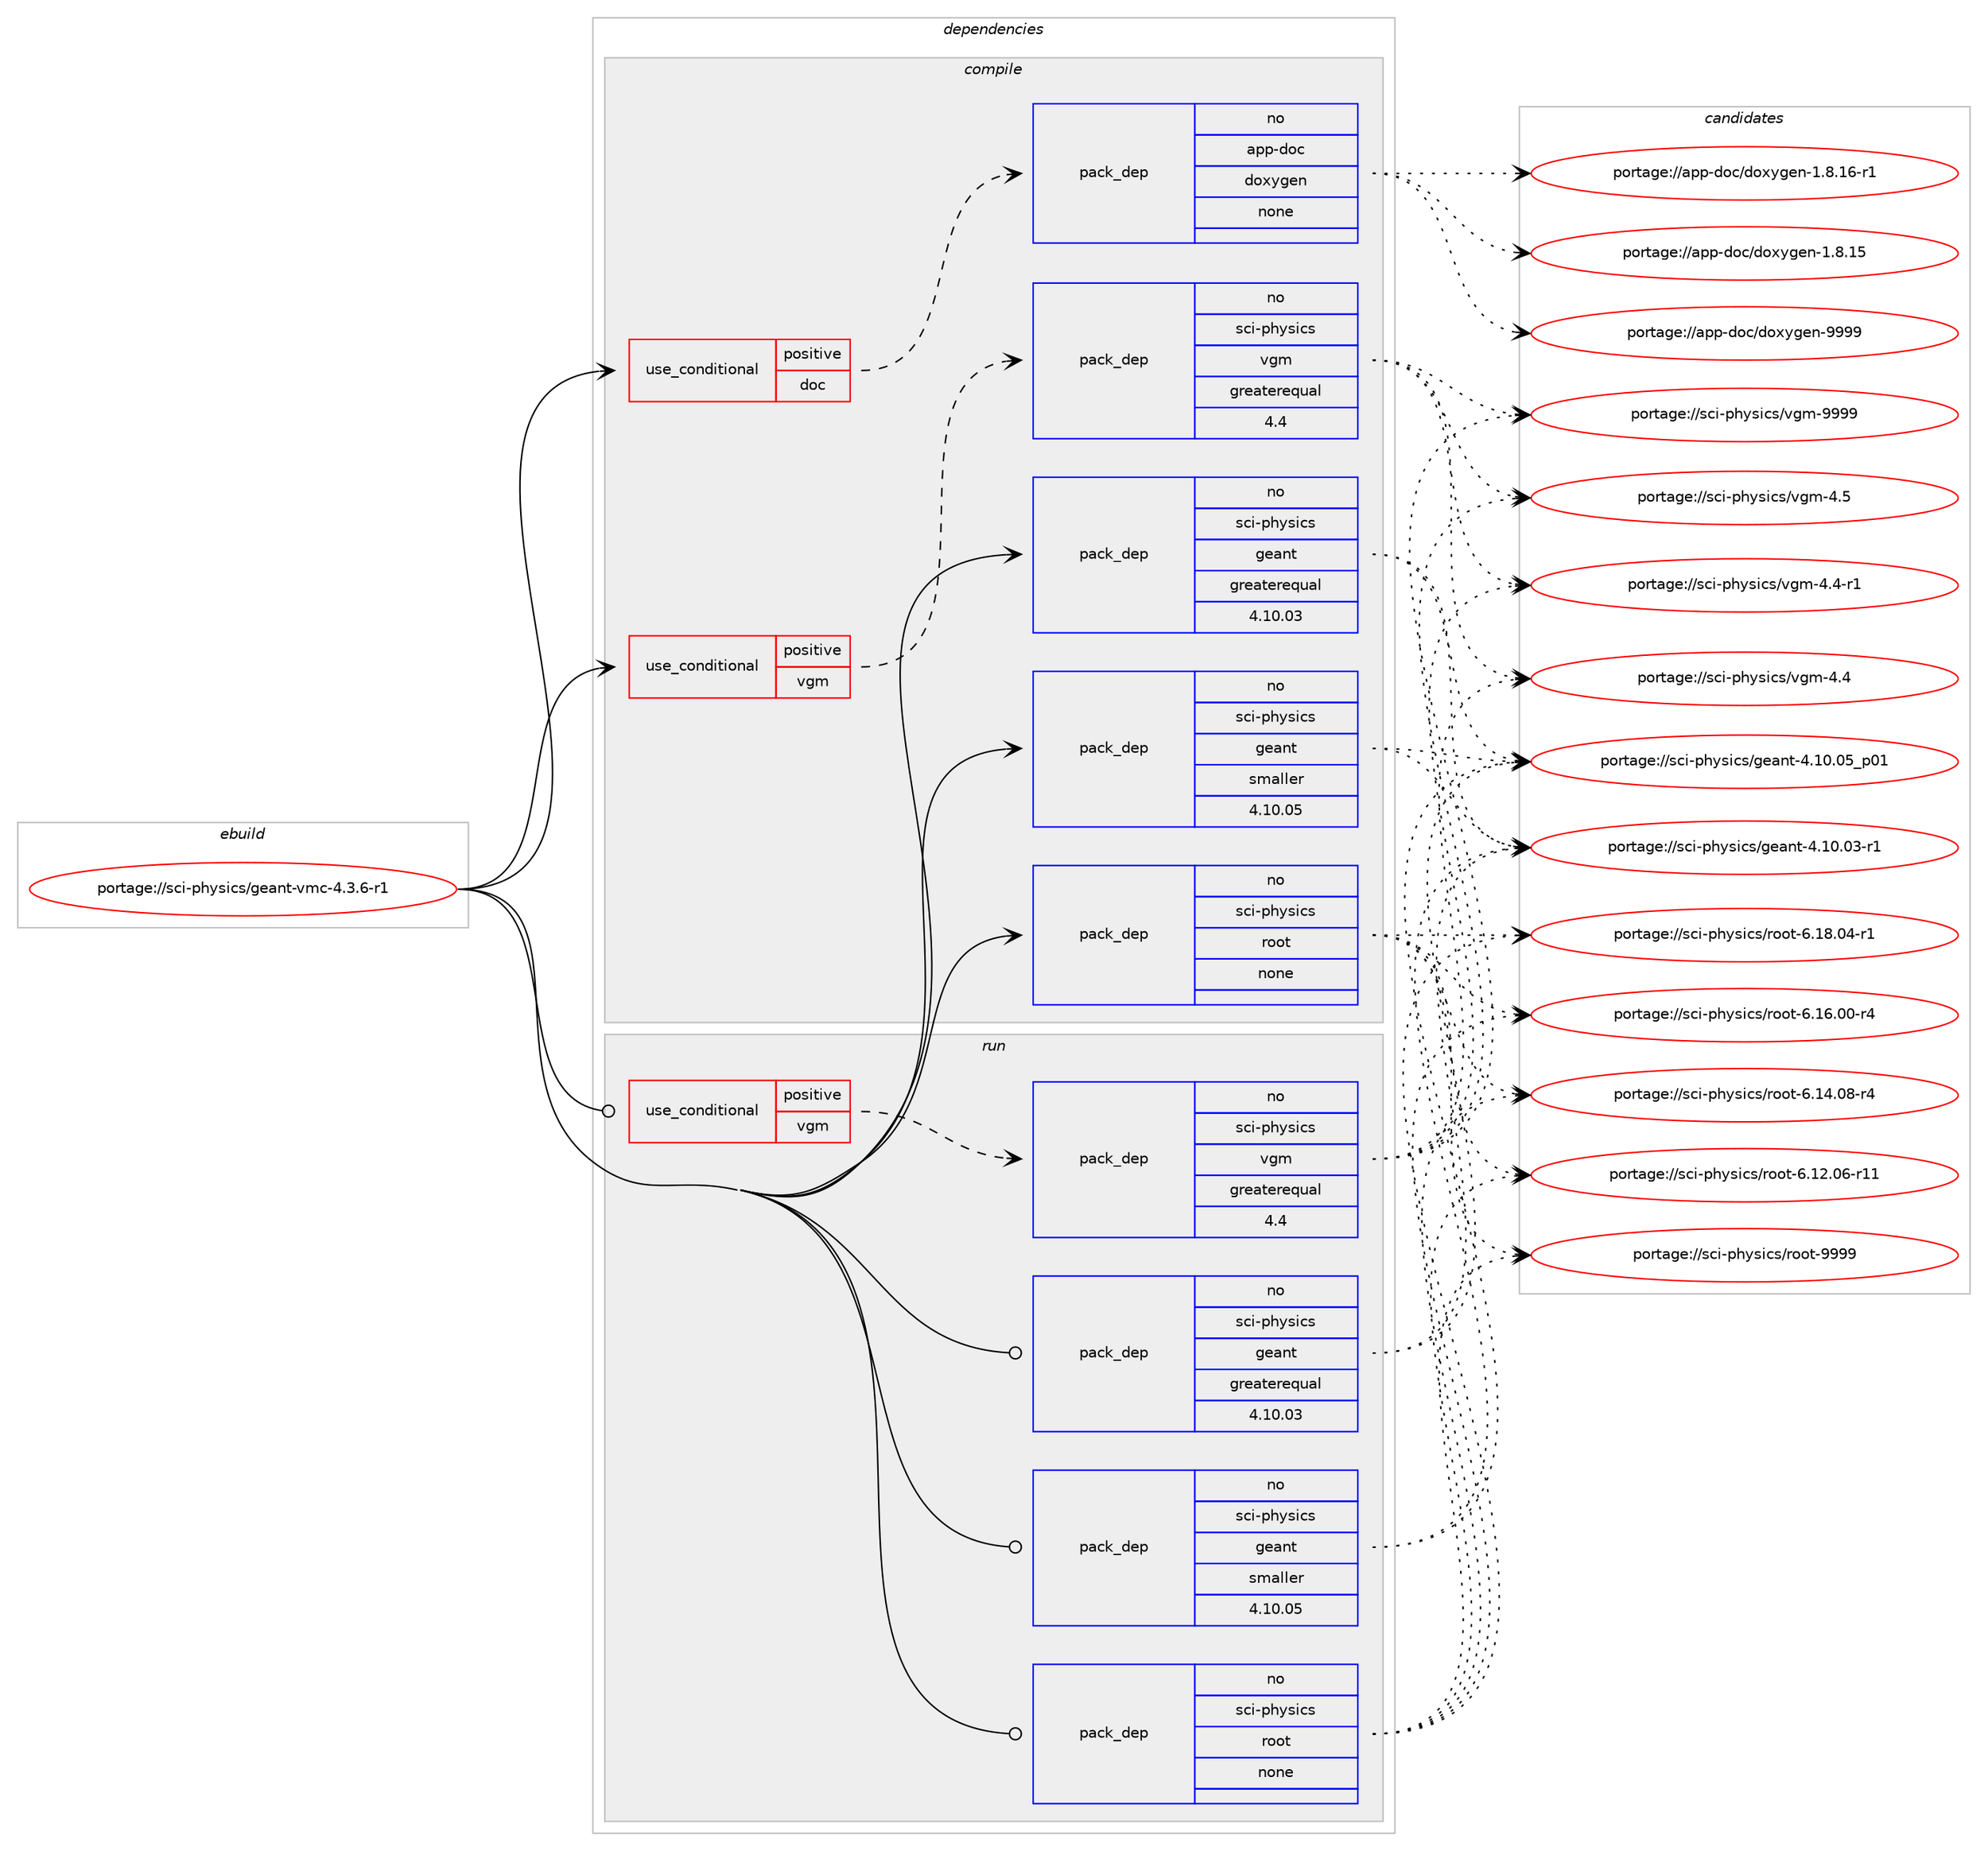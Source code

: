 digraph prolog {

# *************
# Graph options
# *************

newrank=true;
concentrate=true;
compound=true;
graph [rankdir=LR,fontname=Helvetica,fontsize=10,ranksep=1.5];#, ranksep=2.5, nodesep=0.2];
edge  [arrowhead=vee];
node  [fontname=Helvetica,fontsize=10];

# **********
# The ebuild
# **********

subgraph cluster_leftcol {
color=gray;
rank=same;
label=<<i>ebuild</i>>;
id [label="portage://sci-physics/geant-vmc-4.3.6-r1", color=red, width=4, href="../sci-physics/geant-vmc-4.3.6-r1.svg"];
}

# ****************
# The dependencies
# ****************

subgraph cluster_midcol {
color=gray;
label=<<i>dependencies</i>>;
subgraph cluster_compile {
fillcolor="#eeeeee";
style=filled;
label=<<i>compile</i>>;
subgraph cond10219 {
dependency49179 [label=<<TABLE BORDER="0" CELLBORDER="1" CELLSPACING="0" CELLPADDING="4"><TR><TD ROWSPAN="3" CELLPADDING="10">use_conditional</TD></TR><TR><TD>positive</TD></TR><TR><TD>doc</TD></TR></TABLE>>, shape=none, color=red];
subgraph pack37896 {
dependency49180 [label=<<TABLE BORDER="0" CELLBORDER="1" CELLSPACING="0" CELLPADDING="4" WIDTH="220"><TR><TD ROWSPAN="6" CELLPADDING="30">pack_dep</TD></TR><TR><TD WIDTH="110">no</TD></TR><TR><TD>app-doc</TD></TR><TR><TD>doxygen</TD></TR><TR><TD>none</TD></TR><TR><TD></TD></TR></TABLE>>, shape=none, color=blue];
}
dependency49179:e -> dependency49180:w [weight=20,style="dashed",arrowhead="vee"];
}
id:e -> dependency49179:w [weight=20,style="solid",arrowhead="vee"];
subgraph cond10220 {
dependency49181 [label=<<TABLE BORDER="0" CELLBORDER="1" CELLSPACING="0" CELLPADDING="4"><TR><TD ROWSPAN="3" CELLPADDING="10">use_conditional</TD></TR><TR><TD>positive</TD></TR><TR><TD>vgm</TD></TR></TABLE>>, shape=none, color=red];
subgraph pack37897 {
dependency49182 [label=<<TABLE BORDER="0" CELLBORDER="1" CELLSPACING="0" CELLPADDING="4" WIDTH="220"><TR><TD ROWSPAN="6" CELLPADDING="30">pack_dep</TD></TR><TR><TD WIDTH="110">no</TD></TR><TR><TD>sci-physics</TD></TR><TR><TD>vgm</TD></TR><TR><TD>greaterequal</TD></TR><TR><TD>4.4</TD></TR></TABLE>>, shape=none, color=blue];
}
dependency49181:e -> dependency49182:w [weight=20,style="dashed",arrowhead="vee"];
}
id:e -> dependency49181:w [weight=20,style="solid",arrowhead="vee"];
subgraph pack37898 {
dependency49183 [label=<<TABLE BORDER="0" CELLBORDER="1" CELLSPACING="0" CELLPADDING="4" WIDTH="220"><TR><TD ROWSPAN="6" CELLPADDING="30">pack_dep</TD></TR><TR><TD WIDTH="110">no</TD></TR><TR><TD>sci-physics</TD></TR><TR><TD>geant</TD></TR><TR><TD>greaterequal</TD></TR><TR><TD>4.10.03</TD></TR></TABLE>>, shape=none, color=blue];
}
id:e -> dependency49183:w [weight=20,style="solid",arrowhead="vee"];
subgraph pack37899 {
dependency49184 [label=<<TABLE BORDER="0" CELLBORDER="1" CELLSPACING="0" CELLPADDING="4" WIDTH="220"><TR><TD ROWSPAN="6" CELLPADDING="30">pack_dep</TD></TR><TR><TD WIDTH="110">no</TD></TR><TR><TD>sci-physics</TD></TR><TR><TD>geant</TD></TR><TR><TD>smaller</TD></TR><TR><TD>4.10.05</TD></TR></TABLE>>, shape=none, color=blue];
}
id:e -> dependency49184:w [weight=20,style="solid",arrowhead="vee"];
subgraph pack37900 {
dependency49185 [label=<<TABLE BORDER="0" CELLBORDER="1" CELLSPACING="0" CELLPADDING="4" WIDTH="220"><TR><TD ROWSPAN="6" CELLPADDING="30">pack_dep</TD></TR><TR><TD WIDTH="110">no</TD></TR><TR><TD>sci-physics</TD></TR><TR><TD>root</TD></TR><TR><TD>none</TD></TR><TR><TD></TD></TR></TABLE>>, shape=none, color=blue];
}
id:e -> dependency49185:w [weight=20,style="solid",arrowhead="vee"];
}
subgraph cluster_compileandrun {
fillcolor="#eeeeee";
style=filled;
label=<<i>compile and run</i>>;
}
subgraph cluster_run {
fillcolor="#eeeeee";
style=filled;
label=<<i>run</i>>;
subgraph cond10221 {
dependency49186 [label=<<TABLE BORDER="0" CELLBORDER="1" CELLSPACING="0" CELLPADDING="4"><TR><TD ROWSPAN="3" CELLPADDING="10">use_conditional</TD></TR><TR><TD>positive</TD></TR><TR><TD>vgm</TD></TR></TABLE>>, shape=none, color=red];
subgraph pack37901 {
dependency49187 [label=<<TABLE BORDER="0" CELLBORDER="1" CELLSPACING="0" CELLPADDING="4" WIDTH="220"><TR><TD ROWSPAN="6" CELLPADDING="30">pack_dep</TD></TR><TR><TD WIDTH="110">no</TD></TR><TR><TD>sci-physics</TD></TR><TR><TD>vgm</TD></TR><TR><TD>greaterequal</TD></TR><TR><TD>4.4</TD></TR></TABLE>>, shape=none, color=blue];
}
dependency49186:e -> dependency49187:w [weight=20,style="dashed",arrowhead="vee"];
}
id:e -> dependency49186:w [weight=20,style="solid",arrowhead="odot"];
subgraph pack37902 {
dependency49188 [label=<<TABLE BORDER="0" CELLBORDER="1" CELLSPACING="0" CELLPADDING="4" WIDTH="220"><TR><TD ROWSPAN="6" CELLPADDING="30">pack_dep</TD></TR><TR><TD WIDTH="110">no</TD></TR><TR><TD>sci-physics</TD></TR><TR><TD>geant</TD></TR><TR><TD>greaterequal</TD></TR><TR><TD>4.10.03</TD></TR></TABLE>>, shape=none, color=blue];
}
id:e -> dependency49188:w [weight=20,style="solid",arrowhead="odot"];
subgraph pack37903 {
dependency49189 [label=<<TABLE BORDER="0" CELLBORDER="1" CELLSPACING="0" CELLPADDING="4" WIDTH="220"><TR><TD ROWSPAN="6" CELLPADDING="30">pack_dep</TD></TR><TR><TD WIDTH="110">no</TD></TR><TR><TD>sci-physics</TD></TR><TR><TD>geant</TD></TR><TR><TD>smaller</TD></TR><TR><TD>4.10.05</TD></TR></TABLE>>, shape=none, color=blue];
}
id:e -> dependency49189:w [weight=20,style="solid",arrowhead="odot"];
subgraph pack37904 {
dependency49190 [label=<<TABLE BORDER="0" CELLBORDER="1" CELLSPACING="0" CELLPADDING="4" WIDTH="220"><TR><TD ROWSPAN="6" CELLPADDING="30">pack_dep</TD></TR><TR><TD WIDTH="110">no</TD></TR><TR><TD>sci-physics</TD></TR><TR><TD>root</TD></TR><TR><TD>none</TD></TR><TR><TD></TD></TR></TABLE>>, shape=none, color=blue];
}
id:e -> dependency49190:w [weight=20,style="solid",arrowhead="odot"];
}
}

# **************
# The candidates
# **************

subgraph cluster_choices {
rank=same;
color=gray;
label=<<i>candidates</i>>;

subgraph choice37896 {
color=black;
nodesep=1;
choice971121124510011199471001111201211031011104557575757 [label="portage://app-doc/doxygen-9999", color=red, width=4,href="../app-doc/doxygen-9999.svg"];
choice97112112451001119947100111120121103101110454946564649544511449 [label="portage://app-doc/doxygen-1.8.16-r1", color=red, width=4,href="../app-doc/doxygen-1.8.16-r1.svg"];
choice9711211245100111994710011112012110310111045494656464953 [label="portage://app-doc/doxygen-1.8.15", color=red, width=4,href="../app-doc/doxygen-1.8.15.svg"];
dependency49180:e -> choice971121124510011199471001111201211031011104557575757:w [style=dotted,weight="100"];
dependency49180:e -> choice97112112451001119947100111120121103101110454946564649544511449:w [style=dotted,weight="100"];
dependency49180:e -> choice9711211245100111994710011112012110310111045494656464953:w [style=dotted,weight="100"];
}
subgraph choice37897 {
color=black;
nodesep=1;
choice115991054511210412111510599115471181031094557575757 [label="portage://sci-physics/vgm-9999", color=red, width=4,href="../sci-physics/vgm-9999.svg"];
choice1159910545112104121115105991154711810310945524653 [label="portage://sci-physics/vgm-4.5", color=red, width=4,href="../sci-physics/vgm-4.5.svg"];
choice11599105451121041211151059911547118103109455246524511449 [label="portage://sci-physics/vgm-4.4-r1", color=red, width=4,href="../sci-physics/vgm-4.4-r1.svg"];
choice1159910545112104121115105991154711810310945524652 [label="portage://sci-physics/vgm-4.4", color=red, width=4,href="../sci-physics/vgm-4.4.svg"];
dependency49182:e -> choice115991054511210412111510599115471181031094557575757:w [style=dotted,weight="100"];
dependency49182:e -> choice1159910545112104121115105991154711810310945524653:w [style=dotted,weight="100"];
dependency49182:e -> choice11599105451121041211151059911547118103109455246524511449:w [style=dotted,weight="100"];
dependency49182:e -> choice1159910545112104121115105991154711810310945524652:w [style=dotted,weight="100"];
}
subgraph choice37898 {
color=black;
nodesep=1;
choice11599105451121041211151059911547103101971101164552464948464853951124849 [label="portage://sci-physics/geant-4.10.05_p01", color=red, width=4,href="../sci-physics/geant-4.10.05_p01.svg"];
choice115991054511210412111510599115471031019711011645524649484648514511449 [label="portage://sci-physics/geant-4.10.03-r1", color=red, width=4,href="../sci-physics/geant-4.10.03-r1.svg"];
dependency49183:e -> choice11599105451121041211151059911547103101971101164552464948464853951124849:w [style=dotted,weight="100"];
dependency49183:e -> choice115991054511210412111510599115471031019711011645524649484648514511449:w [style=dotted,weight="100"];
}
subgraph choice37899 {
color=black;
nodesep=1;
choice11599105451121041211151059911547103101971101164552464948464853951124849 [label="portage://sci-physics/geant-4.10.05_p01", color=red, width=4,href="../sci-physics/geant-4.10.05_p01.svg"];
choice115991054511210412111510599115471031019711011645524649484648514511449 [label="portage://sci-physics/geant-4.10.03-r1", color=red, width=4,href="../sci-physics/geant-4.10.03-r1.svg"];
dependency49184:e -> choice11599105451121041211151059911547103101971101164552464948464853951124849:w [style=dotted,weight="100"];
dependency49184:e -> choice115991054511210412111510599115471031019711011645524649484648514511449:w [style=dotted,weight="100"];
}
subgraph choice37900 {
color=black;
nodesep=1;
choice115991054511210412111510599115471141111111164557575757 [label="portage://sci-physics/root-9999", color=red, width=4,href="../sci-physics/root-9999.svg"];
choice1159910545112104121115105991154711411111111645544649564648524511449 [label="portage://sci-physics/root-6.18.04-r1", color=red, width=4,href="../sci-physics/root-6.18.04-r1.svg"];
choice1159910545112104121115105991154711411111111645544649544648484511452 [label="portage://sci-physics/root-6.16.00-r4", color=red, width=4,href="../sci-physics/root-6.16.00-r4.svg"];
choice1159910545112104121115105991154711411111111645544649524648564511452 [label="portage://sci-physics/root-6.14.08-r4", color=red, width=4,href="../sci-physics/root-6.14.08-r4.svg"];
choice115991054511210412111510599115471141111111164554464950464854451144949 [label="portage://sci-physics/root-6.12.06-r11", color=red, width=4,href="../sci-physics/root-6.12.06-r11.svg"];
dependency49185:e -> choice115991054511210412111510599115471141111111164557575757:w [style=dotted,weight="100"];
dependency49185:e -> choice1159910545112104121115105991154711411111111645544649564648524511449:w [style=dotted,weight="100"];
dependency49185:e -> choice1159910545112104121115105991154711411111111645544649544648484511452:w [style=dotted,weight="100"];
dependency49185:e -> choice1159910545112104121115105991154711411111111645544649524648564511452:w [style=dotted,weight="100"];
dependency49185:e -> choice115991054511210412111510599115471141111111164554464950464854451144949:w [style=dotted,weight="100"];
}
subgraph choice37901 {
color=black;
nodesep=1;
choice115991054511210412111510599115471181031094557575757 [label="portage://sci-physics/vgm-9999", color=red, width=4,href="../sci-physics/vgm-9999.svg"];
choice1159910545112104121115105991154711810310945524653 [label="portage://sci-physics/vgm-4.5", color=red, width=4,href="../sci-physics/vgm-4.5.svg"];
choice11599105451121041211151059911547118103109455246524511449 [label="portage://sci-physics/vgm-4.4-r1", color=red, width=4,href="../sci-physics/vgm-4.4-r1.svg"];
choice1159910545112104121115105991154711810310945524652 [label="portage://sci-physics/vgm-4.4", color=red, width=4,href="../sci-physics/vgm-4.4.svg"];
dependency49187:e -> choice115991054511210412111510599115471181031094557575757:w [style=dotted,weight="100"];
dependency49187:e -> choice1159910545112104121115105991154711810310945524653:w [style=dotted,weight="100"];
dependency49187:e -> choice11599105451121041211151059911547118103109455246524511449:w [style=dotted,weight="100"];
dependency49187:e -> choice1159910545112104121115105991154711810310945524652:w [style=dotted,weight="100"];
}
subgraph choice37902 {
color=black;
nodesep=1;
choice11599105451121041211151059911547103101971101164552464948464853951124849 [label="portage://sci-physics/geant-4.10.05_p01", color=red, width=4,href="../sci-physics/geant-4.10.05_p01.svg"];
choice115991054511210412111510599115471031019711011645524649484648514511449 [label="portage://sci-physics/geant-4.10.03-r1", color=red, width=4,href="../sci-physics/geant-4.10.03-r1.svg"];
dependency49188:e -> choice11599105451121041211151059911547103101971101164552464948464853951124849:w [style=dotted,weight="100"];
dependency49188:e -> choice115991054511210412111510599115471031019711011645524649484648514511449:w [style=dotted,weight="100"];
}
subgraph choice37903 {
color=black;
nodesep=1;
choice11599105451121041211151059911547103101971101164552464948464853951124849 [label="portage://sci-physics/geant-4.10.05_p01", color=red, width=4,href="../sci-physics/geant-4.10.05_p01.svg"];
choice115991054511210412111510599115471031019711011645524649484648514511449 [label="portage://sci-physics/geant-4.10.03-r1", color=red, width=4,href="../sci-physics/geant-4.10.03-r1.svg"];
dependency49189:e -> choice11599105451121041211151059911547103101971101164552464948464853951124849:w [style=dotted,weight="100"];
dependency49189:e -> choice115991054511210412111510599115471031019711011645524649484648514511449:w [style=dotted,weight="100"];
}
subgraph choice37904 {
color=black;
nodesep=1;
choice115991054511210412111510599115471141111111164557575757 [label="portage://sci-physics/root-9999", color=red, width=4,href="../sci-physics/root-9999.svg"];
choice1159910545112104121115105991154711411111111645544649564648524511449 [label="portage://sci-physics/root-6.18.04-r1", color=red, width=4,href="../sci-physics/root-6.18.04-r1.svg"];
choice1159910545112104121115105991154711411111111645544649544648484511452 [label="portage://sci-physics/root-6.16.00-r4", color=red, width=4,href="../sci-physics/root-6.16.00-r4.svg"];
choice1159910545112104121115105991154711411111111645544649524648564511452 [label="portage://sci-physics/root-6.14.08-r4", color=red, width=4,href="../sci-physics/root-6.14.08-r4.svg"];
choice115991054511210412111510599115471141111111164554464950464854451144949 [label="portage://sci-physics/root-6.12.06-r11", color=red, width=4,href="../sci-physics/root-6.12.06-r11.svg"];
dependency49190:e -> choice115991054511210412111510599115471141111111164557575757:w [style=dotted,weight="100"];
dependency49190:e -> choice1159910545112104121115105991154711411111111645544649564648524511449:w [style=dotted,weight="100"];
dependency49190:e -> choice1159910545112104121115105991154711411111111645544649544648484511452:w [style=dotted,weight="100"];
dependency49190:e -> choice1159910545112104121115105991154711411111111645544649524648564511452:w [style=dotted,weight="100"];
dependency49190:e -> choice115991054511210412111510599115471141111111164554464950464854451144949:w [style=dotted,weight="100"];
}
}

}
